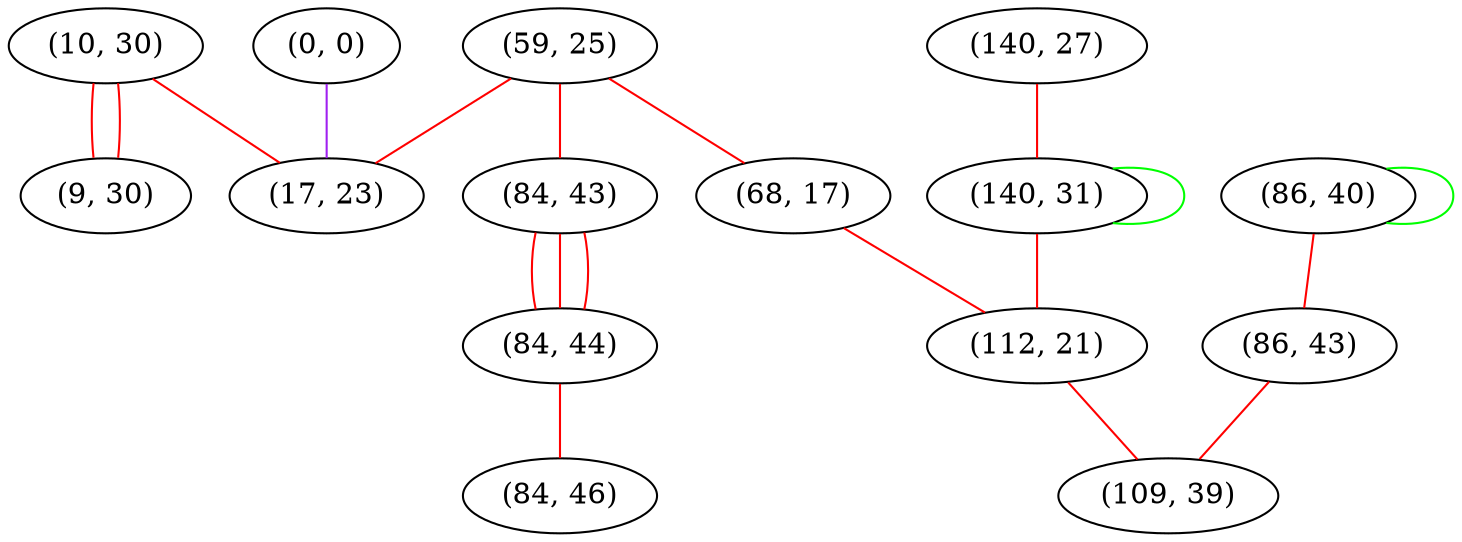 graph "" {
"(10, 30)";
"(140, 27)";
"(0, 0)";
"(59, 25)";
"(68, 17)";
"(84, 43)";
"(140, 31)";
"(84, 44)";
"(9, 30)";
"(86, 40)";
"(17, 23)";
"(86, 43)";
"(112, 21)";
"(84, 46)";
"(109, 39)";
"(10, 30)" -- "(9, 30)"  [color=red, key=0, weight=1];
"(10, 30)" -- "(9, 30)"  [color=red, key=1, weight=1];
"(10, 30)" -- "(17, 23)"  [color=red, key=0, weight=1];
"(140, 27)" -- "(140, 31)"  [color=red, key=0, weight=1];
"(0, 0)" -- "(17, 23)"  [color=purple, key=0, weight=4];
"(59, 25)" -- "(68, 17)"  [color=red, key=0, weight=1];
"(59, 25)" -- "(84, 43)"  [color=red, key=0, weight=1];
"(59, 25)" -- "(17, 23)"  [color=red, key=0, weight=1];
"(68, 17)" -- "(112, 21)"  [color=red, key=0, weight=1];
"(84, 43)" -- "(84, 44)"  [color=red, key=0, weight=1];
"(84, 43)" -- "(84, 44)"  [color=red, key=1, weight=1];
"(84, 43)" -- "(84, 44)"  [color=red, key=2, weight=1];
"(140, 31)" -- "(140, 31)"  [color=green, key=0, weight=2];
"(140, 31)" -- "(112, 21)"  [color=red, key=0, weight=1];
"(84, 44)" -- "(84, 46)"  [color=red, key=0, weight=1];
"(86, 40)" -- "(86, 43)"  [color=red, key=0, weight=1];
"(86, 40)" -- "(86, 40)"  [color=green, key=0, weight=2];
"(86, 43)" -- "(109, 39)"  [color=red, key=0, weight=1];
"(112, 21)" -- "(109, 39)"  [color=red, key=0, weight=1];
}
